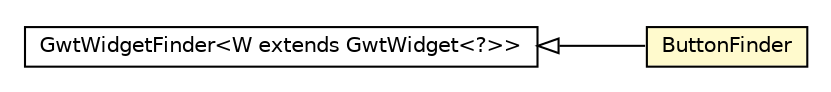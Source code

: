#!/usr/local/bin/dot
#
# Class diagram 
# Generated by UMLGraph version R5_6-24-gf6e263 (http://www.umlgraph.org/)
#

digraph G {
	edge [fontname="Helvetica",fontsize=10,labelfontname="Helvetica",labelfontsize=10];
	node [fontname="Helvetica",fontsize=10,shape=plaintext];
	nodesep=0.25;
	ranksep=0.5;
	rankdir=LR;
	// org.senchalabs.gwt.gwtdriver.gxt.models.Button.ButtonFinder
	c119 [label=<<table title="org.senchalabs.gwt.gwtdriver.gxt.models.Button.ButtonFinder" border="0" cellborder="1" cellspacing="0" cellpadding="2" port="p" bgcolor="lemonChiffon" href="./Button.ButtonFinder.html">
		<tr><td><table border="0" cellspacing="0" cellpadding="1">
<tr><td align="center" balign="center"> ButtonFinder </td></tr>
		</table></td></tr>
		</table>>, URL="./Button.ButtonFinder.html", fontname="Helvetica", fontcolor="black", fontsize=10.0];
	//org.senchalabs.gwt.gwtdriver.gxt.models.Button.ButtonFinder extends org.senchalabs.gwt.gwtdriver.models.GwtWidgetFinder<org.senchalabs.gwt.gwtdriver.gxt.models.Button>
	c120:p -> c119:p [dir=back,arrowtail=empty];
	// org.senchalabs.gwt.gwtdriver.models.GwtWidgetFinder<W extends org.senchalabs.gwt.gwtdriver.models.GwtWidget<?>>
	c120 [label=<<table title="org.senchalabs.gwt.gwtdriver.models.GwtWidgetFinder" border="0" cellborder="1" cellspacing="0" cellpadding="2" port="p" href="http://java.sun.com/j2se/1.4.2/docs/api/org/senchalabs/gwt/gwtdriver/models/GwtWidgetFinder.html">
		<tr><td><table border="0" cellspacing="0" cellpadding="1">
<tr><td align="center" balign="center"> GwtWidgetFinder&lt;W extends GwtWidget&lt;?&gt;&gt; </td></tr>
		</table></td></tr>
		</table>>, URL="http://java.sun.com/j2se/1.4.2/docs/api/org/senchalabs/gwt/gwtdriver/models/GwtWidgetFinder.html", fontname="Helvetica", fontcolor="black", fontsize=10.0];
}


